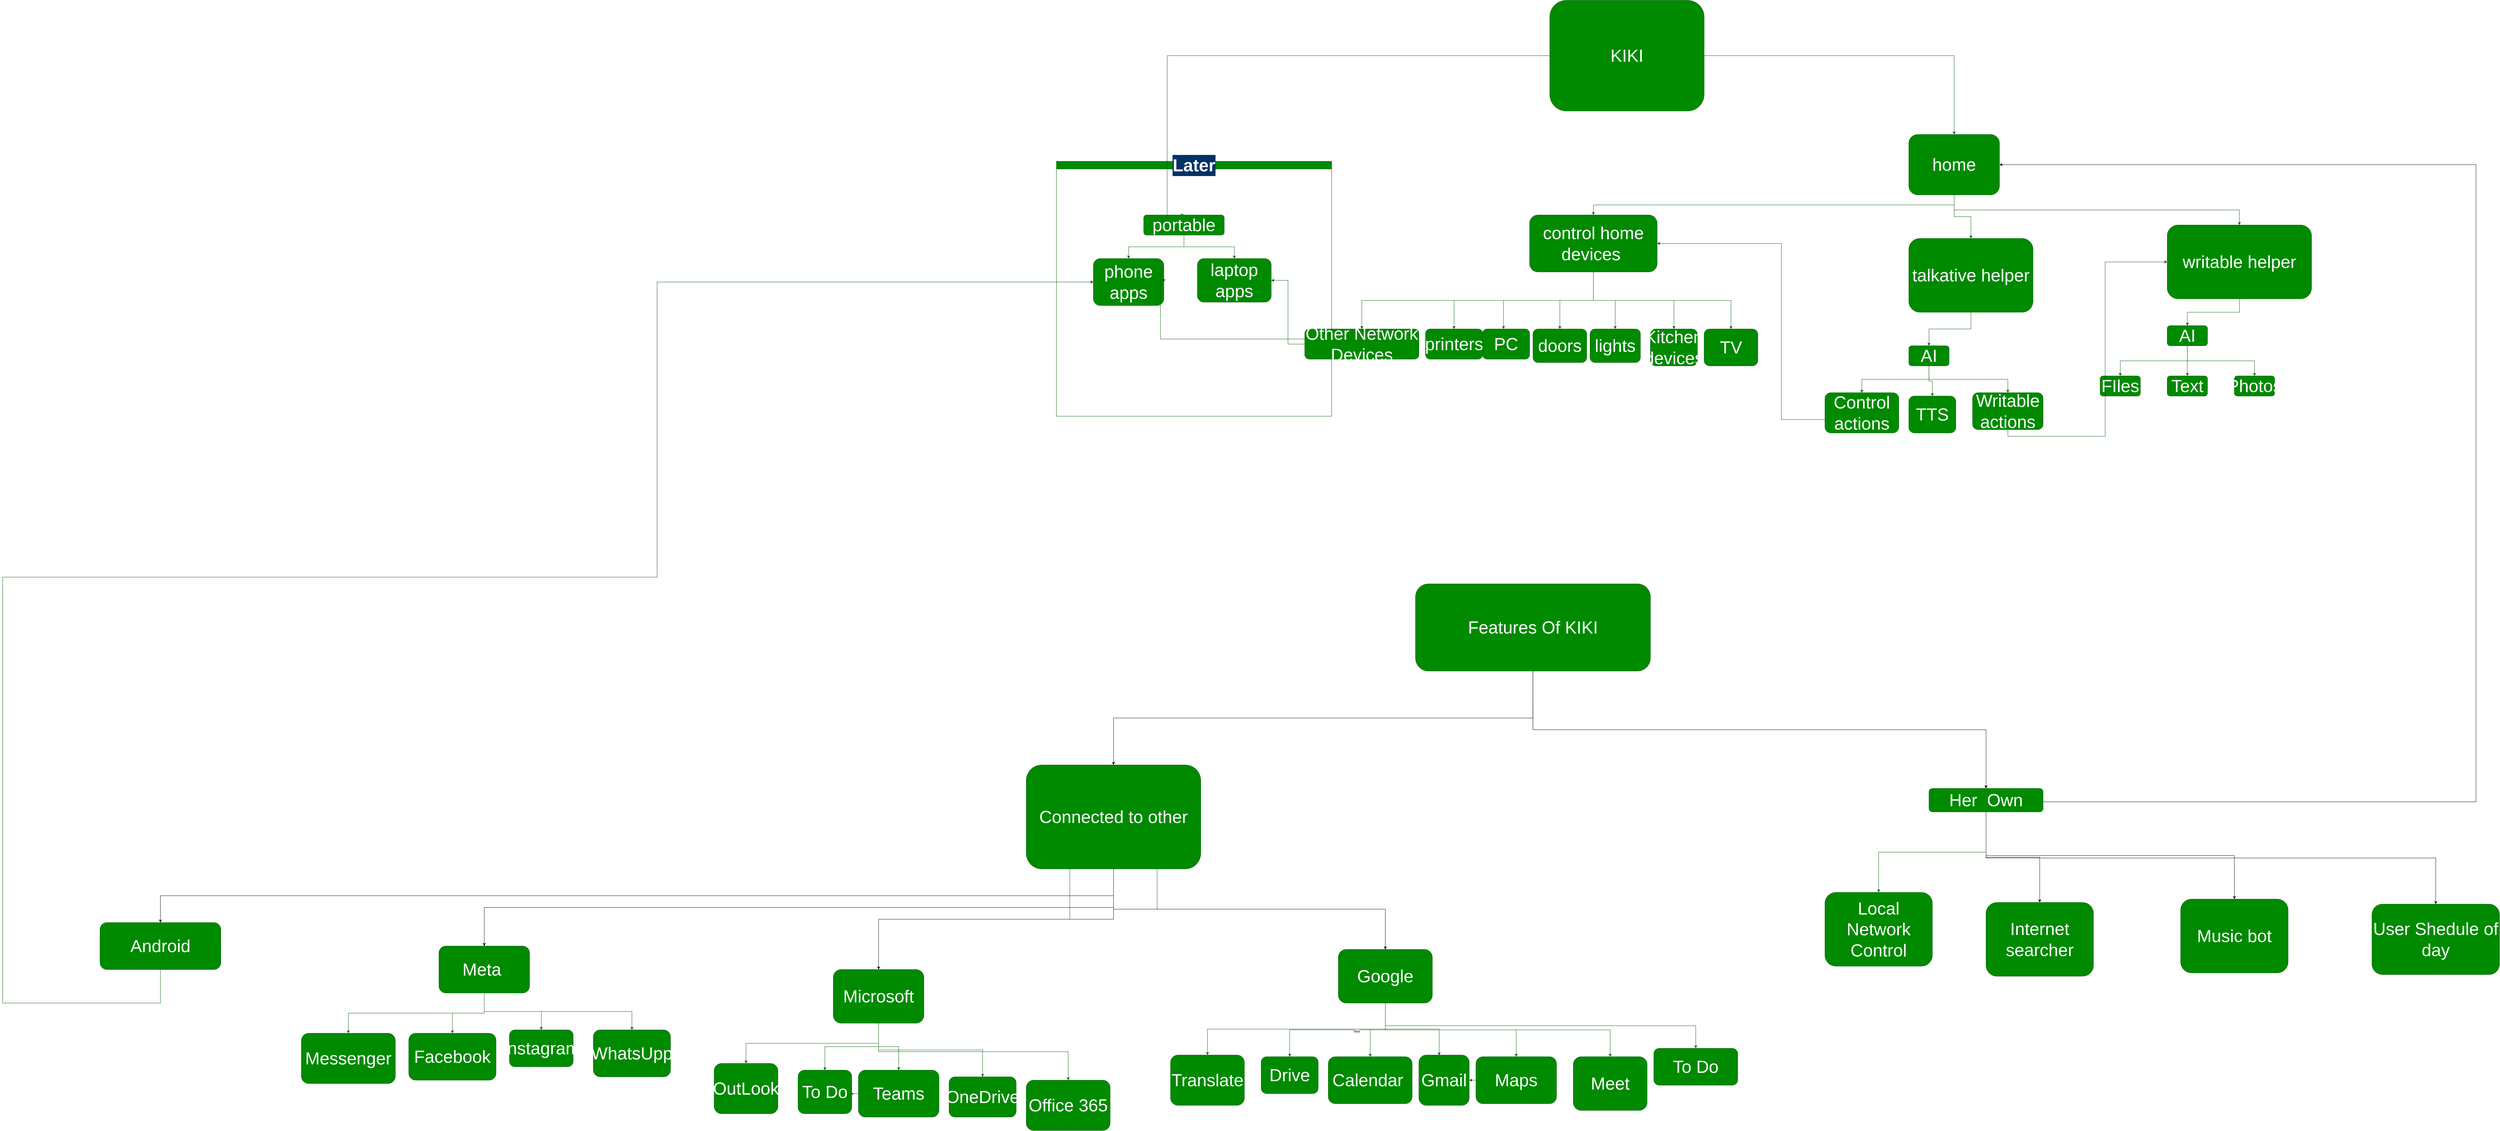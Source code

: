 <mxfile version="20.5.3" type="embed"><diagram name="Strona-1" id="PI9fa6KRbpcqjx04Dy3F"><mxGraphModel dx="7156" dy="2590" grid="1" gridSize="10" guides="1" tooltips="1" connect="1" arrows="1" fold="1" page="0" pageScale="1" pageWidth="827" pageHeight="1169" math="0" shadow="0"><root><object label="" id="0"><mxCell/></object><mxCell id="1" parent="0"/><mxCell id="wgz8BLLzfPJGVLbiUXuB-59" value="Later" style="swimlane;whiteSpace=wrap;html=1;strokeColor=#005700;fillColor=#008a00;separatorColor=none;noLabel=0;portConstraintRotation=0;snapToPoint=1;backgroundOutline=0;labelBackgroundColor=#003366;fontSize=52;fontColor=#ffffff;" parent="1" vertex="1"><mxGeometry x="-900" y="390" width="820" height="760" as="geometry"/></mxCell><mxCell id="wgz8BLLzfPJGVLbiUXuB-6" style="edgeStyle=orthogonalEdgeStyle;rounded=0;orthogonalLoop=1;jettySize=auto;html=1;exitX=1;exitY=0.5;exitDx=0;exitDy=0;labelBackgroundColor=none;fontColor=default;strokeColor=#005700;fillColor=#008a00;fontSize=52;" parent="1" source="wgz8BLLzfPJGVLbiUXuB-1" target="wgz8BLLzfPJGVLbiUXuB-2" edge="1"><mxGeometry relative="1" as="geometry"/></mxCell><mxCell id="wgz8BLLzfPJGVLbiUXuB-7" style="edgeStyle=orthogonalEdgeStyle;rounded=0;orthogonalLoop=1;jettySize=auto;html=1;exitX=0;exitY=0.5;exitDx=0;exitDy=0;entryX=0.5;entryY=0;entryDx=0;entryDy=0;labelBackgroundColor=none;fontColor=default;strokeColor=#005700;fillColor=#008a00;fontSize=52;" parent="1" source="wgz8BLLzfPJGVLbiUXuB-1" target="wgz8BLLzfPJGVLbiUXuB-3" edge="1"><mxGeometry relative="1" as="geometry"><Array as="points"><mxPoint x="-570" y="75"/><mxPoint x="-570" y="550"/></Array></mxGeometry></mxCell><mxCell id="wgz8BLLzfPJGVLbiUXuB-1" value="KIKI" style="rounded=1;whiteSpace=wrap;html=1;labelBackgroundColor=none;fillColor=#008a00;strokeColor=#005700;fontSize=52;fontColor=#ffffff;" parent="1" vertex="1"><mxGeometry x="570" y="-90" width="460" height="330" as="geometry"/></mxCell><mxCell id="wgz8BLLzfPJGVLbiUXuB-8" style="edgeStyle=orthogonalEdgeStyle;rounded=0;orthogonalLoop=1;jettySize=auto;html=1;exitX=0.5;exitY=1;exitDx=0;exitDy=0;entryX=0.5;entryY=0;entryDx=0;entryDy=0;labelBackgroundColor=none;fontColor=default;strokeColor=#005700;fillColor=#008a00;fontSize=52;" parent="1" source="wgz8BLLzfPJGVLbiUXuB-2" target="wgz8BLLzfPJGVLbiUXuB-5" edge="1"><mxGeometry relative="1" as="geometry"/></mxCell><mxCell id="wgz8BLLzfPJGVLbiUXuB-9" style="edgeStyle=orthogonalEdgeStyle;rounded=0;orthogonalLoop=1;jettySize=auto;html=1;exitX=0.5;exitY=1;exitDx=0;exitDy=0;entryX=0.5;entryY=0;entryDx=0;entryDy=0;labelBackgroundColor=none;fontColor=default;strokeColor=#005700;fillColor=#008a00;fontSize=52;" parent="1" source="wgz8BLLzfPJGVLbiUXuB-2" target="wgz8BLLzfPJGVLbiUXuB-4" edge="1"><mxGeometry relative="1" as="geometry"/></mxCell><mxCell id="wgz8BLLzfPJGVLbiUXuB-11" style="edgeStyle=orthogonalEdgeStyle;rounded=0;orthogonalLoop=1;jettySize=auto;html=1;exitX=0.5;exitY=1;exitDx=0;exitDy=0;labelBackgroundColor=none;fontColor=default;strokeColor=#005700;fillColor=#008a00;fontSize=52;" parent="1" source="wgz8BLLzfPJGVLbiUXuB-2" target="wgz8BLLzfPJGVLbiUXuB-10" edge="1"><mxGeometry relative="1" as="geometry"/></mxCell><mxCell id="wgz8BLLzfPJGVLbiUXuB-2" value="home" style="rounded=1;whiteSpace=wrap;html=1;labelBackgroundColor=none;fillColor=#008a00;strokeColor=#005700;fontSize=52;fontColor=#ffffff;" parent="1" vertex="1"><mxGeometry x="1639.94" y="310" width="270.06" height="180" as="geometry"/></mxCell><mxCell id="wgz8BLLzfPJGVLbiUXuB-16" style="edgeStyle=orthogonalEdgeStyle;rounded=0;orthogonalLoop=1;jettySize=auto;html=1;exitX=0.5;exitY=1;exitDx=0;exitDy=0;entryX=0.5;entryY=0;entryDx=0;entryDy=0;labelBackgroundColor=none;fontColor=default;strokeColor=#005700;fillColor=#008a00;fontSize=52;" parent="1" source="wgz8BLLzfPJGVLbiUXuB-3" target="wgz8BLLzfPJGVLbiUXuB-13" edge="1"><mxGeometry relative="1" as="geometry"/></mxCell><mxCell id="wgz8BLLzfPJGVLbiUXuB-17" style="edgeStyle=orthogonalEdgeStyle;rounded=0;orthogonalLoop=1;jettySize=auto;html=1;exitX=0.5;exitY=1;exitDx=0;exitDy=0;entryX=0.5;entryY=0;entryDx=0;entryDy=0;labelBackgroundColor=none;fontColor=default;strokeColor=#005700;fillColor=#008a00;fontSize=52;" parent="1" source="wgz8BLLzfPJGVLbiUXuB-3" target="wgz8BLLzfPJGVLbiUXuB-14" edge="1"><mxGeometry relative="1" as="geometry"/></mxCell><mxCell id="wgz8BLLzfPJGVLbiUXuB-3" value="portable" style="rounded=1;whiteSpace=wrap;html=1;labelBackgroundColor=none;fillColor=#008a00;strokeColor=#005700;fontSize=52;fontColor=#ffffff;" parent="1" vertex="1"><mxGeometry x="-640" y="550" width="240" height="60" as="geometry"/></mxCell><mxCell id="wgz8BLLzfPJGVLbiUXuB-19" style="edgeStyle=orthogonalEdgeStyle;rounded=0;orthogonalLoop=1;jettySize=auto;html=1;exitX=0.5;exitY=1;exitDx=0;exitDy=0;labelBackgroundColor=none;fontColor=default;strokeColor=#005700;fillColor=#008a00;fontSize=52;" parent="1" source="wgz8BLLzfPJGVLbiUXuB-4" target="wgz8BLLzfPJGVLbiUXuB-18" edge="1"><mxGeometry relative="1" as="geometry"/></mxCell><mxCell id="wgz8BLLzfPJGVLbiUXuB-4" value="talkative helper" style="rounded=1;whiteSpace=wrap;html=1;labelBackgroundColor=none;fillColor=#008a00;strokeColor=#005700;fontSize=52;fontColor=#ffffff;" parent="1" vertex="1"><mxGeometry x="1639.94" y="620" width="370.06" height="220" as="geometry"/></mxCell><mxCell id="wgz8BLLzfPJGVLbiUXuB-38" style="edgeStyle=orthogonalEdgeStyle;rounded=0;orthogonalLoop=1;jettySize=auto;html=1;exitX=0.5;exitY=1;exitDx=0;exitDy=0;entryX=0.5;entryY=0;entryDx=0;entryDy=0;labelBackgroundColor=none;fontColor=default;strokeColor=#005700;fillColor=#008a00;fontSize=52;" parent="1" source="wgz8BLLzfPJGVLbiUXuB-5" target="wgz8BLLzfPJGVLbiUXuB-37" edge="1"><mxGeometry relative="1" as="geometry"/></mxCell><mxCell id="wgz8BLLzfPJGVLbiUXuB-41" style="edgeStyle=orthogonalEdgeStyle;rounded=0;orthogonalLoop=1;jettySize=auto;html=1;exitX=0.5;exitY=1;exitDx=0;exitDy=0;entryX=0.5;entryY=0;entryDx=0;entryDy=0;labelBackgroundColor=none;fontColor=default;strokeColor=#005700;fillColor=#008a00;fontSize=52;" parent="1" source="wgz8BLLzfPJGVLbiUXuB-5" target="wgz8BLLzfPJGVLbiUXuB-39" edge="1"><mxGeometry relative="1" as="geometry"/></mxCell><mxCell id="wgz8BLLzfPJGVLbiUXuB-42" style="edgeStyle=orthogonalEdgeStyle;rounded=0;orthogonalLoop=1;jettySize=auto;html=1;exitX=0.5;exitY=1;exitDx=0;exitDy=0;labelBackgroundColor=none;fontColor=default;strokeColor=#005700;fillColor=#008a00;fontSize=52;" parent="1" source="wgz8BLLzfPJGVLbiUXuB-5" target="wgz8BLLzfPJGVLbiUXuB-40" edge="1"><mxGeometry relative="1" as="geometry"/></mxCell><mxCell id="wgz8BLLzfPJGVLbiUXuB-51" style="edgeStyle=orthogonalEdgeStyle;rounded=0;orthogonalLoop=1;jettySize=auto;html=1;exitX=0.5;exitY=1;exitDx=0;exitDy=0;entryX=0.445;entryY=-0.001;entryDx=0;entryDy=0;entryPerimeter=0;labelBackgroundColor=none;fontColor=default;strokeColor=#005700;fillColor=#008a00;fontSize=52;" parent="1" source="wgz8BLLzfPJGVLbiUXuB-5" target="wgz8BLLzfPJGVLbiUXuB-50" edge="1"><mxGeometry relative="1" as="geometry"/></mxCell><mxCell id="wgz8BLLzfPJGVLbiUXuB-53" style="edgeStyle=orthogonalEdgeStyle;rounded=0;orthogonalLoop=1;jettySize=auto;html=1;exitX=0.5;exitY=1;exitDx=0;exitDy=0;labelBackgroundColor=none;fontColor=default;strokeColor=#005700;fillColor=#008a00;fontSize=52;" parent="1" source="wgz8BLLzfPJGVLbiUXuB-5" target="wgz8BLLzfPJGVLbiUXuB-52" edge="1"><mxGeometry relative="1" as="geometry"/></mxCell><mxCell id="wgz8BLLzfPJGVLbiUXuB-55" style="edgeStyle=orthogonalEdgeStyle;rounded=0;orthogonalLoop=1;jettySize=auto;html=1;exitX=0.5;exitY=1;exitDx=0;exitDy=0;entryX=0.5;entryY=0;entryDx=0;entryDy=0;labelBackgroundColor=none;fontColor=default;strokeColor=#005700;fillColor=#008a00;fontSize=52;" parent="1" source="wgz8BLLzfPJGVLbiUXuB-5" target="wgz8BLLzfPJGVLbiUXuB-54" edge="1"><mxGeometry relative="1" as="geometry"><mxPoint x="129.999" y="890" as="targetPoint"/></mxGeometry></mxCell><mxCell id="wgz8BLLzfPJGVLbiUXuB-58" style="edgeStyle=orthogonalEdgeStyle;rounded=0;orthogonalLoop=1;jettySize=auto;html=1;exitX=0.5;exitY=1;exitDx=0;exitDy=0;entryX=0.5;entryY=0;entryDx=0;entryDy=0;labelBackgroundColor=none;fontColor=default;strokeColor=#005700;fillColor=#008a00;fontSize=52;" parent="1" source="wgz8BLLzfPJGVLbiUXuB-5" target="wgz8BLLzfPJGVLbiUXuB-15" edge="1"><mxGeometry relative="1" as="geometry"/></mxCell><mxCell id="wgz8BLLzfPJGVLbiUXuB-5" value="control home devices&amp;nbsp;" style="rounded=1;whiteSpace=wrap;html=1;labelBackgroundColor=none;fillColor=#008a00;strokeColor=#005700;fontSize=52;fontColor=#ffffff;" parent="1" vertex="1"><mxGeometry x="509.94" y="550" width="380.06" height="170" as="geometry"/></mxCell><mxCell id="wgz8BLLzfPJGVLbiUXuB-21" style="edgeStyle=orthogonalEdgeStyle;rounded=0;orthogonalLoop=1;jettySize=auto;html=1;exitX=0.5;exitY=1;exitDx=0;exitDy=0;labelBackgroundColor=none;fontColor=default;strokeColor=#005700;fillColor=#008a00;fontSize=52;" parent="1" source="wgz8BLLzfPJGVLbiUXuB-10" target="wgz8BLLzfPJGVLbiUXuB-20" edge="1"><mxGeometry relative="1" as="geometry"/></mxCell><mxCell id="wgz8BLLzfPJGVLbiUXuB-10" value="writable helper" style="rounded=1;whiteSpace=wrap;html=1;labelBackgroundColor=none;fillColor=#008a00;strokeColor=#005700;fontSize=52;fontColor=#ffffff;" parent="1" vertex="1"><mxGeometry x="2409.94" y="580" width="430.06" height="220" as="geometry"/></mxCell><mxCell id="wgz8BLLzfPJGVLbiUXuB-13" value="phone apps" style="rounded=1;whiteSpace=wrap;html=1;labelBackgroundColor=none;fillColor=#008a00;strokeColor=#005700;fontSize=52;fontColor=#ffffff;" parent="1" vertex="1"><mxGeometry x="-790" y="680" width="210" height="140" as="geometry"/></mxCell><mxCell id="wgz8BLLzfPJGVLbiUXuB-14" value="laptop apps" style="rounded=1;whiteSpace=wrap;html=1;labelBackgroundColor=none;fillColor=#008a00;strokeColor=#005700;fontSize=52;fontColor=#ffffff;" parent="1" vertex="1"><mxGeometry x="-480" y="680" width="220" height="130" as="geometry"/></mxCell><mxCell id="wgz8BLLzfPJGVLbiUXuB-15" value="TV" style="rounded=1;whiteSpace=wrap;html=1;labelBackgroundColor=none;fillColor=#008a00;strokeColor=#005700;fontSize=52;fontColor=#ffffff;" parent="1" vertex="1"><mxGeometry x="1029.94" y="890" width="160.06" height="110" as="geometry"/></mxCell><mxCell id="wgz8BLLzfPJGVLbiUXuB-23" style="edgeStyle=orthogonalEdgeStyle;rounded=0;orthogonalLoop=1;jettySize=auto;html=1;exitX=0.5;exitY=1;exitDx=0;exitDy=0;entryX=0.5;entryY=0;entryDx=0;entryDy=0;labelBackgroundColor=none;fontColor=default;strokeColor=#005700;fillColor=#008a00;fontSize=52;" parent="1" source="wgz8BLLzfPJGVLbiUXuB-18" target="wgz8BLLzfPJGVLbiUXuB-22" edge="1"><mxGeometry relative="1" as="geometry"/></mxCell><mxCell id="wgz8BLLzfPJGVLbiUXuB-32" style="edgeStyle=orthogonalEdgeStyle;rounded=0;orthogonalLoop=1;jettySize=auto;html=1;exitX=0.5;exitY=1;exitDx=0;exitDy=0;entryX=0.5;entryY=0;entryDx=0;entryDy=0;labelBackgroundColor=none;fontColor=default;strokeColor=#005700;fillColor=#008a00;fontSize=52;" parent="1" source="wgz8BLLzfPJGVLbiUXuB-18" target="wgz8BLLzfPJGVLbiUXuB-31" edge="1"><mxGeometry relative="1" as="geometry"/></mxCell><mxCell id="wgz8BLLzfPJGVLbiUXuB-35" style="edgeStyle=orthogonalEdgeStyle;rounded=0;orthogonalLoop=1;jettySize=auto;html=1;exitX=0.5;exitY=1;exitDx=0;exitDy=0;entryX=0.5;entryY=0;entryDx=0;entryDy=0;labelBackgroundColor=none;fontColor=default;strokeColor=#005700;fillColor=#008a00;fontSize=52;" parent="1" source="wgz8BLLzfPJGVLbiUXuB-18" target="wgz8BLLzfPJGVLbiUXuB-34" edge="1"><mxGeometry relative="1" as="geometry"><mxPoint x="1500" y="1080" as="targetPoint"/></mxGeometry></mxCell><mxCell id="wgz8BLLzfPJGVLbiUXuB-18" value="AI" style="rounded=1;whiteSpace=wrap;html=1;labelBackgroundColor=none;fillColor=#008a00;strokeColor=#005700;fontSize=52;fontColor=#ffffff;" parent="1" vertex="1"><mxGeometry x="1639.94" y="940" width="120" height="60" as="geometry"/></mxCell><mxCell id="wgz8BLLzfPJGVLbiUXuB-27" style="edgeStyle=orthogonalEdgeStyle;rounded=0;orthogonalLoop=1;jettySize=auto;html=1;exitX=0.5;exitY=1;exitDx=0;exitDy=0;entryX=0.5;entryY=0;entryDx=0;entryDy=0;labelBackgroundColor=none;fontColor=default;strokeColor=#005700;fillColor=#008a00;fontSize=52;" parent="1" source="wgz8BLLzfPJGVLbiUXuB-20" target="wgz8BLLzfPJGVLbiUXuB-24" edge="1"><mxGeometry relative="1" as="geometry"/></mxCell><mxCell id="wgz8BLLzfPJGVLbiUXuB-28" style="edgeStyle=orthogonalEdgeStyle;rounded=0;orthogonalLoop=1;jettySize=auto;html=1;exitX=0.5;exitY=1;exitDx=0;exitDy=0;entryX=0.5;entryY=0;entryDx=0;entryDy=0;labelBackgroundColor=none;fontColor=default;strokeColor=#005700;fillColor=#008a00;fontSize=52;" parent="1" source="wgz8BLLzfPJGVLbiUXuB-20" target="wgz8BLLzfPJGVLbiUXuB-25" edge="1"><mxGeometry relative="1" as="geometry"/></mxCell><mxCell id="wgz8BLLzfPJGVLbiUXuB-29" style="edgeStyle=orthogonalEdgeStyle;rounded=0;orthogonalLoop=1;jettySize=auto;html=1;exitX=0.5;exitY=1;exitDx=0;exitDy=0;entryX=0.5;entryY=0;entryDx=0;entryDy=0;labelBackgroundColor=none;fontColor=default;strokeColor=#005700;fillColor=#008a00;fontSize=52;" parent="1" source="wgz8BLLzfPJGVLbiUXuB-20" target="wgz8BLLzfPJGVLbiUXuB-26" edge="1"><mxGeometry relative="1" as="geometry"/></mxCell><mxCell id="wgz8BLLzfPJGVLbiUXuB-20" value="AI" style="rounded=1;whiteSpace=wrap;html=1;labelBackgroundColor=none;fillColor=#008a00;strokeColor=#005700;fontSize=52;fontColor=#ffffff;" parent="1" vertex="1"><mxGeometry x="2409.94" y="880" width="120" height="60" as="geometry"/></mxCell><mxCell id="wgz8BLLzfPJGVLbiUXuB-22" value="TTS" style="rounded=1;whiteSpace=wrap;html=1;labelBackgroundColor=none;fillColor=#008a00;strokeColor=#005700;fontSize=52;fontColor=#ffffff;" parent="1" vertex="1"><mxGeometry x="1639.94" y="1090" width="140" height="110" as="geometry"/></mxCell><mxCell id="wgz8BLLzfPJGVLbiUXuB-24" value="FIles" style="rounded=1;whiteSpace=wrap;html=1;labelBackgroundColor=none;fillColor=#008a00;strokeColor=#005700;fontSize=52;fontColor=#ffffff;" parent="1" vertex="1"><mxGeometry x="2209.94" y="1030" width="120" height="60" as="geometry"/></mxCell><mxCell id="wgz8BLLzfPJGVLbiUXuB-25" value="Text" style="rounded=1;whiteSpace=wrap;html=1;labelBackgroundColor=none;fillColor=#008a00;strokeColor=#005700;fontSize=52;fontColor=#ffffff;" parent="1" vertex="1"><mxGeometry x="2409.94" y="1030" width="120" height="60" as="geometry"/></mxCell><mxCell id="wgz8BLLzfPJGVLbiUXuB-26" value="Photos" style="rounded=1;whiteSpace=wrap;html=1;labelBackgroundColor=none;fillColor=#008a00;strokeColor=#005700;fontSize=52;fontColor=#ffffff;" parent="1" vertex="1"><mxGeometry x="2609.94" y="1030" width="120" height="60" as="geometry"/></mxCell><mxCell id="wgz8BLLzfPJGVLbiUXuB-33" style="edgeStyle=orthogonalEdgeStyle;rounded=0;orthogonalLoop=1;jettySize=auto;html=1;exitX=0.5;exitY=1;exitDx=0;exitDy=0;entryX=0;entryY=0.5;entryDx=0;entryDy=0;labelBackgroundColor=none;fontColor=default;strokeColor=#005700;fillColor=#008a00;fontSize=52;" parent="1" source="wgz8BLLzfPJGVLbiUXuB-31" target="wgz8BLLzfPJGVLbiUXuB-10" edge="1"><mxGeometry relative="1" as="geometry"/></mxCell><mxCell id="wgz8BLLzfPJGVLbiUXuB-31" value="Writable actions" style="rounded=1;whiteSpace=wrap;html=1;labelBackgroundColor=none;fillColor=#008a00;strokeColor=#005700;fontSize=52;fontColor=#ffffff;" parent="1" vertex="1"><mxGeometry x="1829.94" y="1080" width="210.06" height="110" as="geometry"/></mxCell><mxCell id="wgz8BLLzfPJGVLbiUXuB-36" style="edgeStyle=orthogonalEdgeStyle;rounded=0;orthogonalLoop=1;jettySize=auto;html=1;exitX=0.5;exitY=1;exitDx=0;exitDy=0;entryX=1;entryY=0.5;entryDx=0;entryDy=0;labelBackgroundColor=none;fontColor=default;strokeColor=#005700;fillColor=#008a00;fontSize=52;" parent="1" source="wgz8BLLzfPJGVLbiUXuB-34" target="wgz8BLLzfPJGVLbiUXuB-5" edge="1"><mxGeometry relative="1" as="geometry"><mxPoint x="1230" y="750" as="targetPoint"/><Array as="points"><mxPoint x="1540" y="1160"/><mxPoint x="1260" y="1160"/><mxPoint x="1260" y="690"/></Array></mxGeometry></mxCell><mxCell id="wgz8BLLzfPJGVLbiUXuB-34" value="Control actions" style="rounded=1;whiteSpace=wrap;html=1;labelBackgroundColor=none;fillColor=#008a00;strokeColor=#005700;fontSize=52;fontColor=#ffffff;" parent="1" vertex="1"><mxGeometry x="1390" y="1080" width="220" height="120" as="geometry"/></mxCell><mxCell id="wgz8BLLzfPJGVLbiUXuB-37" value="lights" style="rounded=1;whiteSpace=wrap;html=1;labelBackgroundColor=none;fillColor=#008a00;strokeColor=#005700;fontSize=52;fontColor=#ffffff;" parent="1" vertex="1"><mxGeometry x="690" y="890" width="150.06" height="100" as="geometry"/></mxCell><mxCell id="wgz8BLLzfPJGVLbiUXuB-39" value="doors" style="rounded=1;whiteSpace=wrap;html=1;labelBackgroundColor=none;fillColor=#008a00;strokeColor=#005700;fontSize=52;fontColor=#ffffff;" parent="1" vertex="1"><mxGeometry x="520" y="890" width="160.06" height="100" as="geometry"/></mxCell><mxCell id="wgz8BLLzfPJGVLbiUXuB-40" value="printers" style="rounded=1;whiteSpace=wrap;html=1;labelBackgroundColor=none;fillColor=#008a00;strokeColor=#005700;fontSize=52;fontColor=#ffffff;" parent="1" vertex="1"><mxGeometry x="199.82" y="890" width="170.06" height="90" as="geometry"/></mxCell><mxCell id="wgz8BLLzfPJGVLbiUXuB-50" value="PC" style="rounded=1;whiteSpace=wrap;html=1;labelBackgroundColor=none;fillColor=#008a00;strokeColor=#005700;fontSize=52;fontColor=#ffffff;" parent="1" vertex="1"><mxGeometry x="369.88" y="890" width="140.06" height="90" as="geometry"/></mxCell><mxCell id="wgz8BLLzfPJGVLbiUXuB-52" value="Kitchen devices" style="rounded=1;whiteSpace=wrap;html=1;labelBackgroundColor=none;fillColor=#008a00;strokeColor=#005700;fontSize=52;fontColor=#ffffff;" parent="1" vertex="1"><mxGeometry x="869.94" y="890" width="140.06" height="110" as="geometry"/></mxCell><mxCell id="wgz8BLLzfPJGVLbiUXuB-56" style="edgeStyle=orthogonalEdgeStyle;rounded=0;orthogonalLoop=1;jettySize=auto;html=1;exitX=0;exitY=0.5;exitDx=0;exitDy=0;entryX=1;entryY=0.5;entryDx=0;entryDy=0;labelBackgroundColor=none;fontColor=default;strokeColor=#005700;fillColor=#008a00;fontSize=52;" parent="1" source="wgz8BLLzfPJGVLbiUXuB-54" target="wgz8BLLzfPJGVLbiUXuB-14" edge="1"><mxGeometry relative="1" as="geometry"/></mxCell><mxCell id="wgz8BLLzfPJGVLbiUXuB-57" style="edgeStyle=orthogonalEdgeStyle;rounded=0;orthogonalLoop=1;jettySize=auto;html=1;exitX=0;exitY=0.5;exitDx=0;exitDy=0;entryX=1;entryY=0.5;entryDx=0;entryDy=0;labelBackgroundColor=none;fontColor=default;strokeColor=#005700;fillColor=#008a00;fontSize=52;" parent="1" source="wgz8BLLzfPJGVLbiUXuB-54" target="wgz8BLLzfPJGVLbiUXuB-13" edge="1"><mxGeometry relative="1" as="geometry"><Array as="points"><mxPoint x="-590" y="920"/><mxPoint x="-590" y="710"/></Array></mxGeometry></mxCell><mxCell id="wgz8BLLzfPJGVLbiUXuB-54" value="Other Network Devices" style="rounded=1;whiteSpace=wrap;html=1;labelBackgroundColor=none;fillColor=#008a00;strokeColor=#005700;fontSize=52;fontColor=#ffffff;" parent="1" vertex="1"><mxGeometry x="-160.06" y="890" width="340" height="90" as="geometry"/></mxCell><mxCell id="wgz8BLLzfPJGVLbiUXuB-68" style="edgeStyle=orthogonalEdgeStyle;rounded=0;orthogonalLoop=1;jettySize=auto;html=1;exitX=0.5;exitY=1;exitDx=0;exitDy=0;shadow=0;fillColor=#008a00;strokeColor=#005700;fontSize=52;" parent="1" source="wgz8BLLzfPJGVLbiUXuB-60" target="wgz8BLLzfPJGVLbiUXuB-62" edge="1"><mxGeometry relative="1" as="geometry"/></mxCell><mxCell id="wgz8BLLzfPJGVLbiUXuB-69" style="edgeStyle=orthogonalEdgeStyle;rounded=0;orthogonalLoop=1;jettySize=auto;html=1;exitX=0.5;exitY=1;exitDx=0;exitDy=0;entryX=0.404;entryY=0.005;entryDx=0;entryDy=0;entryPerimeter=0;shadow=0;fillColor=#008a00;strokeColor=#005700;fontSize=52;" parent="1" source="wgz8BLLzfPJGVLbiUXuB-60" target="wgz8BLLzfPJGVLbiUXuB-64" edge="1"><mxGeometry relative="1" as="geometry"/></mxCell><mxCell id="wgz8BLLzfPJGVLbiUXuB-70" style="edgeStyle=orthogonalEdgeStyle;rounded=0;orthogonalLoop=1;jettySize=auto;html=1;exitX=0.5;exitY=1;exitDx=0;exitDy=0;entryX=0.5;entryY=0;entryDx=0;entryDy=0;shadow=0;fillColor=#008a00;strokeColor=#005700;fontSize=52;" parent="1" source="wgz8BLLzfPJGVLbiUXuB-60" target="wgz8BLLzfPJGVLbiUXuB-65" edge="1"><mxGeometry relative="1" as="geometry"/></mxCell><mxCell id="wgz8BLLzfPJGVLbiUXuB-71" style="edgeStyle=orthogonalEdgeStyle;rounded=0;orthogonalLoop=1;jettySize=auto;html=1;exitX=0.5;exitY=1;exitDx=0;exitDy=0;entryX=0.5;entryY=0;entryDx=0;entryDy=0;shadow=0;fillColor=#008a00;strokeColor=#005700;fontSize=52;" parent="1" source="wgz8BLLzfPJGVLbiUXuB-60" target="wgz8BLLzfPJGVLbiUXuB-66" edge="1"><mxGeometry relative="1" as="geometry"/></mxCell><mxCell id="wgz8BLLzfPJGVLbiUXuB-73" style="edgeStyle=orthogonalEdgeStyle;rounded=0;orthogonalLoop=1;jettySize=auto;html=1;exitX=0.5;exitY=1;exitDx=0;exitDy=0;entryX=0.5;entryY=0;entryDx=0;entryDy=0;shadow=0;fillColor=#008a00;strokeColor=#005700;fontSize=52;" parent="1" source="wgz8BLLzfPJGVLbiUXuB-60" target="wgz8BLLzfPJGVLbiUXuB-67" edge="1"><mxGeometry relative="1" as="geometry"/></mxCell><mxCell id="wgz8BLLzfPJGVLbiUXuB-75" style="edgeStyle=orthogonalEdgeStyle;rounded=0;orthogonalLoop=1;jettySize=auto;html=1;exitX=0.5;exitY=1;exitDx=0;exitDy=0;entryX=0.5;entryY=0;entryDx=0;entryDy=0;shadow=0;fillColor=#008a00;strokeColor=#005700;fontSize=52;" parent="1" source="wgz8BLLzfPJGVLbiUXuB-60" target="wgz8BLLzfPJGVLbiUXuB-74" edge="1"><mxGeometry relative="1" as="geometry"/></mxCell><mxCell id="mqudz-hGvWLqEcSGZrWv-4" value="Text" style="edgeLabel;html=1;align=center;verticalAlign=middle;resizable=0;points=[];" parent="wgz8BLLzfPJGVLbiUXuB-75" vertex="1" connectable="0"><mxGeometry x="-0.528" y="6" relative="1" as="geometry"><mxPoint x="-2" as="offset"/></mxGeometry></mxCell><mxCell id="wgz8BLLzfPJGVLbiUXuB-88" style="edgeStyle=orthogonalEdgeStyle;rounded=0;orthogonalLoop=1;jettySize=auto;html=1;exitX=0.5;exitY=1;exitDx=0;exitDy=0;entryX=0.5;entryY=0;entryDx=0;entryDy=0;fillColor=#008a00;strokeColor=#005700;fontSize=52;" parent="1" source="wgz8BLLzfPJGVLbiUXuB-60" target="wgz8BLLzfPJGVLbiUXuB-87" edge="1"><mxGeometry relative="1" as="geometry"/></mxCell><mxCell id="wgz8BLLzfPJGVLbiUXuB-60" value="Google" style="rounded=1;whiteSpace=wrap;html=1;fillColor=#008a00;strokeColor=#005700;fontSize=52;fontColor=#ffffff;" parent="1" vertex="1"><mxGeometry x="-60.0" y="2740" width="280.06" height="160" as="geometry"/></mxCell><mxCell id="wgz8BLLzfPJGVLbiUXuB-62" value="Calendar&amp;nbsp;" style="rounded=1;whiteSpace=wrap;html=1;shadow=0;fillColor=#008a00;strokeColor=#005700;fontSize=52;fontColor=#ffffff;" parent="1" vertex="1"><mxGeometry x="-90" y="3060" width="250" height="140" as="geometry"/></mxCell><mxCell id="wgz8BLLzfPJGVLbiUXuB-64" value="Gmail" style="rounded=1;whiteSpace=wrap;html=1;shadow=0;fillColor=#008a00;strokeColor=#005700;fontSize=52;fontColor=#ffffff;" parent="1" vertex="1"><mxGeometry x="180" y="3055" width="150" height="150" as="geometry"/></mxCell><mxCell id="m3BGGVv8fKy3V24QByVO-4" value="" style="edgeStyle=orthogonalEdgeStyle;rounded=0;orthogonalLoop=1;jettySize=auto;html=1;fillColor=#008a00;strokeColor=#005700;" parent="1" source="wgz8BLLzfPJGVLbiUXuB-65" target="wgz8BLLzfPJGVLbiUXuB-64" edge="1"><mxGeometry relative="1" as="geometry"/></mxCell><mxCell id="wgz8BLLzfPJGVLbiUXuB-65" value="Maps" style="rounded=1;whiteSpace=wrap;html=1;shadow=0;fillColor=#008a00;strokeColor=#005700;fontSize=52;fontColor=#ffffff;" parent="1" vertex="1"><mxGeometry x="350" y="3060" width="240" height="140" as="geometry"/></mxCell><mxCell id="wgz8BLLzfPJGVLbiUXuB-66" value="Drive" style="rounded=1;whiteSpace=wrap;html=1;shadow=0;fillColor=#008a00;strokeColor=#005700;fontSize=52;fontColor=#ffffff;" parent="1" vertex="1"><mxGeometry x="-290" y="3060" width="170" height="110" as="geometry"/></mxCell><mxCell id="wgz8BLLzfPJGVLbiUXuB-67" value="Meet" style="rounded=1;whiteSpace=wrap;html=1;shadow=0;fillColor=#008a00;strokeColor=#005700;fontSize=52;fontColor=#ffffff;" parent="1" vertex="1"><mxGeometry x="640" y="3060" width="220.06" height="160" as="geometry"/></mxCell><mxCell id="wgz8BLLzfPJGVLbiUXuB-74" value="Translate" style="rounded=1;whiteSpace=wrap;html=1;shadow=0;fillColor=#008a00;strokeColor=#005700;fontSize=52;fontColor=#ffffff;" parent="1" vertex="1"><mxGeometry x="-560" y="3055" width="220" height="150" as="geometry"/></mxCell><mxCell id="wgz8BLLzfPJGVLbiUXuB-89" style="edgeStyle=orthogonalEdgeStyle;rounded=0;orthogonalLoop=1;jettySize=auto;html=1;exitX=0.5;exitY=1;exitDx=0;exitDy=0;entryX=0.5;entryY=0;entryDx=0;entryDy=0;fillColor=#008a00;strokeColor=#005700;fontSize=52;" parent="1" source="wgz8BLLzfPJGVLbiUXuB-78" target="wgz8BLLzfPJGVLbiUXuB-83" edge="1"><mxGeometry relative="1" as="geometry"/></mxCell><mxCell id="wgz8BLLzfPJGVLbiUXuB-90" style="edgeStyle=orthogonalEdgeStyle;rounded=0;orthogonalLoop=1;jettySize=auto;html=1;exitX=0.5;exitY=1;exitDx=0;exitDy=0;entryX=0.5;entryY=0;entryDx=0;entryDy=0;fillColor=#008a00;strokeColor=#005700;fontSize=52;" parent="1" source="wgz8BLLzfPJGVLbiUXuB-78" target="wgz8BLLzfPJGVLbiUXuB-82" edge="1"><mxGeometry relative="1" as="geometry"/></mxCell><mxCell id="wgz8BLLzfPJGVLbiUXuB-91" style="edgeStyle=orthogonalEdgeStyle;rounded=0;orthogonalLoop=1;jettySize=auto;html=1;exitX=0.5;exitY=1;exitDx=0;exitDy=0;entryX=0.5;entryY=0;entryDx=0;entryDy=0;fillColor=#008a00;strokeColor=#005700;fontSize=52;" parent="1" source="wgz8BLLzfPJGVLbiUXuB-78" target="wgz8BLLzfPJGVLbiUXuB-81" edge="1"><mxGeometry relative="1" as="geometry"/></mxCell><mxCell id="wgz8BLLzfPJGVLbiUXuB-92" style="edgeStyle=orthogonalEdgeStyle;rounded=0;orthogonalLoop=1;jettySize=auto;html=1;exitX=0.5;exitY=1;exitDx=0;exitDy=0;entryX=0.5;entryY=0;entryDx=0;entryDy=0;fillColor=#008a00;strokeColor=#005700;fontSize=52;" parent="1" source="wgz8BLLzfPJGVLbiUXuB-78" target="wgz8BLLzfPJGVLbiUXuB-86" edge="1"><mxGeometry relative="1" as="geometry"><mxPoint x="-1070" y="3090" as="targetPoint"/></mxGeometry></mxCell><mxCell id="wgz8BLLzfPJGVLbiUXuB-93" style="edgeStyle=orthogonalEdgeStyle;rounded=0;orthogonalLoop=1;jettySize=auto;html=1;exitX=0.5;exitY=1;exitDx=0;exitDy=0;entryX=0.5;entryY=0;entryDx=0;entryDy=0;fillColor=#008a00;strokeColor=#005700;fontSize=52;" parent="1" source="wgz8BLLzfPJGVLbiUXuB-78" target="wgz8BLLzfPJGVLbiUXuB-84" edge="1"><mxGeometry relative="1" as="geometry"/></mxCell><mxCell id="wgz8BLLzfPJGVLbiUXuB-78" value="Microsoft" style="rounded=1;whiteSpace=wrap;html=1;fillColor=#008a00;strokeColor=#005700;fontSize=52;fontColor=#ffffff;" parent="1" vertex="1"><mxGeometry x="-1565" y="2800" width="270" height="160" as="geometry"/></mxCell><mxCell id="wgz8BLLzfPJGVLbiUXuB-81" value="OneDrive" style="rounded=1;whiteSpace=wrap;html=1;fillColor=#008a00;strokeColor=#005700;fontSize=52;fontColor=#ffffff;" parent="1" vertex="1"><mxGeometry x="-1220" y="3120" width="200" height="120" as="geometry"/></mxCell><mxCell id="m3BGGVv8fKy3V24QByVO-1" value="" style="edgeStyle=orthogonalEdgeStyle;rounded=0;orthogonalLoop=1;jettySize=auto;html=1;fillColor=#008a00;strokeColor=#005700;" parent="1" source="wgz8BLLzfPJGVLbiUXuB-82" target="wgz8BLLzfPJGVLbiUXuB-83" edge="1"><mxGeometry relative="1" as="geometry"/></mxCell><mxCell id="wgz8BLLzfPJGVLbiUXuB-82" value="Teams" style="rounded=1;whiteSpace=wrap;html=1;fillColor=#008a00;strokeColor=#005700;fontSize=52;fontColor=#ffffff;" parent="1" vertex="1"><mxGeometry x="-1490" y="3100" width="240" height="140" as="geometry"/></mxCell><mxCell id="wgz8BLLzfPJGVLbiUXuB-83" value="To Do" style="rounded=1;whiteSpace=wrap;html=1;fillColor=#008a00;strokeColor=#005700;fontSize=52;fontColor=#ffffff;" parent="1" vertex="1"><mxGeometry x="-1670" y="3100" width="160" height="130" as="geometry"/></mxCell><mxCell id="wgz8BLLzfPJGVLbiUXuB-84" value="OutLook" style="rounded=1;whiteSpace=wrap;html=1;fillColor=#008a00;strokeColor=#005700;fontSize=52;fontColor=#ffffff;" parent="1" vertex="1"><mxGeometry x="-1920" y="3080" width="190" height="150" as="geometry"/></mxCell><mxCell id="wgz8BLLzfPJGVLbiUXuB-86" value="Office 365" style="rounded=1;whiteSpace=wrap;html=1;fillColor=#008a00;strokeColor=#005700;fontSize=52;fontColor=#ffffff;" parent="1" vertex="1"><mxGeometry x="-990" y="3130" width="250" height="150" as="geometry"/></mxCell><mxCell id="wgz8BLLzfPJGVLbiUXuB-87" value="To Do" style="rounded=1;whiteSpace=wrap;html=1;fillColor=#008a00;strokeColor=#005700;fontSize=52;fontColor=#ffffff;" parent="1" vertex="1"><mxGeometry x="880" y="3035" width="250.06" height="110" as="geometry"/></mxCell><mxCell id="wgz8BLLzfPJGVLbiUXuB-99" style="edgeStyle=orthogonalEdgeStyle;rounded=0;orthogonalLoop=1;jettySize=auto;html=1;exitX=0.5;exitY=1;exitDx=0;exitDy=0;entryX=0.5;entryY=0;entryDx=0;entryDy=0;fillColor=#008a00;strokeColor=#005700;fontSize=52;" parent="1" source="wgz8BLLzfPJGVLbiUXuB-94" target="wgz8BLLzfPJGVLbiUXuB-96" edge="1"><mxGeometry relative="1" as="geometry"/></mxCell><mxCell id="wgz8BLLzfPJGVLbiUXuB-102" style="edgeStyle=orthogonalEdgeStyle;rounded=0;orthogonalLoop=1;jettySize=auto;html=1;exitX=0.5;exitY=1;exitDx=0;exitDy=0;fillColor=#008a00;strokeColor=#005700;fontSize=52;" parent="1" source="wgz8BLLzfPJGVLbiUXuB-94" target="wgz8BLLzfPJGVLbiUXuB-98" edge="1"><mxGeometry relative="1" as="geometry"/></mxCell><mxCell id="2" style="edgeStyle=orthogonalEdgeStyle;rounded=0;orthogonalLoop=1;jettySize=auto;html=1;exitX=0.5;exitY=1;exitDx=0;exitDy=0;entryX=0.5;entryY=0;entryDx=0;entryDy=0;" edge="1" parent="1" source="wgz8BLLzfPJGVLbiUXuB-94" target="wgz8BLLzfPJGVLbiUXuB-96"><mxGeometry relative="1" as="geometry"/></mxCell><mxCell id="3" style="edgeStyle=orthogonalEdgeStyle;rounded=0;orthogonalLoop=1;jettySize=auto;html=1;exitX=0.5;exitY=1;exitDx=0;exitDy=0;entryX=0.5;entryY=0;entryDx=0;entryDy=0;" edge="1" parent="1" source="wgz8BLLzfPJGVLbiUXuB-94" target="wgz8BLLzfPJGVLbiUXuB-98"><mxGeometry relative="1" as="geometry"/></mxCell><mxCell id="wgz8BLLzfPJGVLbiUXuB-94" value="Features Of KIKI" style="rounded=1;whiteSpace=wrap;html=1;fontSize=52;fillColor=#008a00;strokeColor=#005700;fontColor=#ffffff;" parent="1" vertex="1"><mxGeometry x="169.94" y="1650" width="700" height="260" as="geometry"/></mxCell><mxCell id="wgz8BLLzfPJGVLbiUXuB-95" value="Local Network Control" style="rounded=1;whiteSpace=wrap;html=1;fillColor=#008a00;strokeColor=#005700;fontSize=52;fontColor=#ffffff;" parent="1" vertex="1"><mxGeometry x="1390" y="2570" width="320.06" height="220" as="geometry"/></mxCell><mxCell id="wgz8BLLzfPJGVLbiUXuB-100" style="edgeStyle=orthogonalEdgeStyle;rounded=0;orthogonalLoop=1;jettySize=auto;html=1;exitX=0.25;exitY=1;exitDx=0;exitDy=0;entryX=0.5;entryY=0;entryDx=0;entryDy=0;fillColor=#008a00;strokeColor=#005700;fontSize=52;" parent="1" source="wgz8BLLzfPJGVLbiUXuB-96" target="wgz8BLLzfPJGVLbiUXuB-78" edge="1"><mxGeometry relative="1" as="geometry"/></mxCell><mxCell id="wgz8BLLzfPJGVLbiUXuB-101" style="edgeStyle=orthogonalEdgeStyle;rounded=0;orthogonalLoop=1;jettySize=auto;html=1;exitX=0.75;exitY=1;exitDx=0;exitDy=0;entryX=0.5;entryY=0;entryDx=0;entryDy=0;fillColor=#008a00;strokeColor=#005700;fontSize=52;" parent="1" source="wgz8BLLzfPJGVLbiUXuB-96" target="wgz8BLLzfPJGVLbiUXuB-60" edge="1"><mxGeometry relative="1" as="geometry"/></mxCell><mxCell id="wgz8BLLzfPJGVLbiUXuB-114" style="edgeStyle=orthogonalEdgeStyle;rounded=0;orthogonalLoop=1;jettySize=auto;html=1;exitX=0.25;exitY=1;exitDx=0;exitDy=0;fillColor=#008a00;strokeColor=#005700;fontSize=52;" parent="1" source="wgz8BLLzfPJGVLbiUXuB-96" target="wgz8BLLzfPJGVLbiUXuB-105" edge="1"><mxGeometry relative="1" as="geometry"/></mxCell><mxCell id="wgz8BLLzfPJGVLbiUXuB-117" style="edgeStyle=orthogonalEdgeStyle;rounded=0;orthogonalLoop=1;jettySize=auto;html=1;exitX=0.25;exitY=1;exitDx=0;exitDy=0;entryX=0.5;entryY=0;entryDx=0;entryDy=0;fillColor=#008a00;strokeColor=#005700;fontSize=52;" parent="1" source="wgz8BLLzfPJGVLbiUXuB-96" target="wgz8BLLzfPJGVLbiUXuB-116" edge="1"><mxGeometry relative="1" as="geometry"/></mxCell><mxCell id="4" style="edgeStyle=orthogonalEdgeStyle;rounded=0;orthogonalLoop=1;jettySize=auto;html=1;exitX=0.5;exitY=1;exitDx=0;exitDy=0;entryX=0.5;entryY=0;entryDx=0;entryDy=0;" edge="1" parent="1" source="wgz8BLLzfPJGVLbiUXuB-96" target="wgz8BLLzfPJGVLbiUXuB-60"><mxGeometry relative="1" as="geometry"/></mxCell><mxCell id="5" style="edgeStyle=orthogonalEdgeStyle;rounded=0;orthogonalLoop=1;jettySize=auto;html=1;exitX=0.5;exitY=1;exitDx=0;exitDy=0;" edge="1" parent="1" source="wgz8BLLzfPJGVLbiUXuB-96" target="wgz8BLLzfPJGVLbiUXuB-78"><mxGeometry relative="1" as="geometry"/></mxCell><mxCell id="6" style="edgeStyle=orthogonalEdgeStyle;rounded=0;orthogonalLoop=1;jettySize=auto;html=1;exitX=0.5;exitY=1;exitDx=0;exitDy=0;" edge="1" parent="1" source="wgz8BLLzfPJGVLbiUXuB-96" target="wgz8BLLzfPJGVLbiUXuB-105"><mxGeometry relative="1" as="geometry"/></mxCell><mxCell id="7" style="edgeStyle=orthogonalEdgeStyle;rounded=0;orthogonalLoop=1;jettySize=auto;html=1;exitX=0.5;exitY=1;exitDx=0;exitDy=0;entryX=0.5;entryY=0;entryDx=0;entryDy=0;" edge="1" parent="1" source="wgz8BLLzfPJGVLbiUXuB-96" target="wgz8BLLzfPJGVLbiUXuB-116"><mxGeometry relative="1" as="geometry"/></mxCell><mxCell id="wgz8BLLzfPJGVLbiUXuB-96" value="Connected to other" style="rounded=1;whiteSpace=wrap;html=1;fillColor=#008a00;strokeColor=#005700;fontSize=52;fontColor=#ffffff;" parent="1" vertex="1"><mxGeometry x="-990" y="2190" width="520" height="310" as="geometry"/></mxCell><mxCell id="wgz8BLLzfPJGVLbiUXuB-103" style="edgeStyle=orthogonalEdgeStyle;rounded=0;orthogonalLoop=1;jettySize=auto;html=1;exitX=0.5;exitY=1;exitDx=0;exitDy=0;entryX=0.5;entryY=0;entryDx=0;entryDy=0;fillColor=#008a00;strokeColor=#005700;fontSize=52;" parent="1" source="wgz8BLLzfPJGVLbiUXuB-98" target="wgz8BLLzfPJGVLbiUXuB-95" edge="1"><mxGeometry relative="1" as="geometry"/></mxCell><mxCell id="mqudz-hGvWLqEcSGZrWv-1" style="edgeStyle=orthogonalEdgeStyle;rounded=0;orthogonalLoop=1;jettySize=auto;html=1;exitX=1;exitY=0.5;exitDx=0;exitDy=0;entryX=1;entryY=0.5;entryDx=0;entryDy=0;" parent="1" source="wgz8BLLzfPJGVLbiUXuB-98" target="wgz8BLLzfPJGVLbiUXuB-2" edge="1"><mxGeometry relative="1" as="geometry"><Array as="points"><mxPoint x="3330" y="2300"/><mxPoint x="3330" y="400"/></Array></mxGeometry></mxCell><mxCell id="mqudz-hGvWLqEcSGZrWv-5" style="edgeStyle=orthogonalEdgeStyle;rounded=0;orthogonalLoop=1;jettySize=auto;html=1;exitX=0.5;exitY=1;exitDx=0;exitDy=0;entryX=0.5;entryY=0;entryDx=0;entryDy=0;" parent="1" source="wgz8BLLzfPJGVLbiUXuB-98" target="mqudz-hGvWLqEcSGZrWv-3" edge="1"><mxGeometry relative="1" as="geometry"/></mxCell><mxCell id="mqudz-hGvWLqEcSGZrWv-12" style="edgeStyle=orthogonalEdgeStyle;rounded=0;orthogonalLoop=1;jettySize=auto;html=1;exitX=0.5;exitY=1;exitDx=0;exitDy=0;entryX=0.5;entryY=0;entryDx=0;entryDy=0;" parent="1" source="wgz8BLLzfPJGVLbiUXuB-98" target="mqudz-hGvWLqEcSGZrWv-9" edge="1"><mxGeometry relative="1" as="geometry"/></mxCell><mxCell id="mqudz-hGvWLqEcSGZrWv-13" style="edgeStyle=orthogonalEdgeStyle;rounded=0;orthogonalLoop=1;jettySize=auto;html=1;exitX=0.5;exitY=1;exitDx=0;exitDy=0;entryX=0.5;entryY=0;entryDx=0;entryDy=0;" parent="1" source="wgz8BLLzfPJGVLbiUXuB-98" target="mqudz-hGvWLqEcSGZrWv-11" edge="1"><mxGeometry relative="1" as="geometry"/></mxCell><mxCell id="wgz8BLLzfPJGVLbiUXuB-98" value="Her&amp;nbsp; Own" style="rounded=1;whiteSpace=wrap;html=1;fillColor=#008a00;strokeColor=#005700;fontSize=52;fontColor=#ffffff;" parent="1" vertex="1"><mxGeometry x="1700" y="2260" width="340" height="70" as="geometry"/></mxCell><mxCell id="wgz8BLLzfPJGVLbiUXuB-110" style="edgeStyle=orthogonalEdgeStyle;rounded=0;orthogonalLoop=1;jettySize=auto;html=1;exitX=0.5;exitY=1;exitDx=0;exitDy=0;entryX=0.5;entryY=0;entryDx=0;entryDy=0;fillColor=#008a00;strokeColor=#005700;fontSize=52;" parent="1" source="wgz8BLLzfPJGVLbiUXuB-105" target="wgz8BLLzfPJGVLbiUXuB-107" edge="1"><mxGeometry relative="1" as="geometry"/></mxCell><mxCell id="wgz8BLLzfPJGVLbiUXuB-111" style="edgeStyle=orthogonalEdgeStyle;rounded=0;orthogonalLoop=1;jettySize=auto;html=1;exitX=0.5;exitY=1;exitDx=0;exitDy=0;fillColor=#008a00;strokeColor=#005700;fontSize=52;" parent="1" source="wgz8BLLzfPJGVLbiUXuB-105" target="wgz8BLLzfPJGVLbiUXuB-106" edge="1"><mxGeometry relative="1" as="geometry"/></mxCell><mxCell id="wgz8BLLzfPJGVLbiUXuB-112" style="edgeStyle=orthogonalEdgeStyle;rounded=0;orthogonalLoop=1;jettySize=auto;html=1;exitX=0.5;exitY=1;exitDx=0;exitDy=0;entryX=0.5;entryY=0;entryDx=0;entryDy=0;fillColor=#008a00;strokeColor=#005700;fontSize=52;" parent="1" source="wgz8BLLzfPJGVLbiUXuB-105" target="wgz8BLLzfPJGVLbiUXuB-109" edge="1"><mxGeometry relative="1" as="geometry"/></mxCell><mxCell id="wgz8BLLzfPJGVLbiUXuB-113" style="edgeStyle=orthogonalEdgeStyle;rounded=0;orthogonalLoop=1;jettySize=auto;html=1;exitX=0.5;exitY=1;exitDx=0;exitDy=0;entryX=0.5;entryY=0;entryDx=0;entryDy=0;fillColor=#008a00;strokeColor=#005700;fontSize=52;" parent="1" source="wgz8BLLzfPJGVLbiUXuB-105" target="wgz8BLLzfPJGVLbiUXuB-108" edge="1"><mxGeometry relative="1" as="geometry"/></mxCell><mxCell id="wgz8BLLzfPJGVLbiUXuB-105" value="Meta&amp;nbsp;" style="rounded=1;whiteSpace=wrap;html=1;fillColor=#008a00;strokeColor=#005700;fontSize=52;fontColor=#ffffff;" parent="1" vertex="1"><mxGeometry x="-2740" y="2730" width="270" height="140" as="geometry"/></mxCell><mxCell id="wgz8BLLzfPJGVLbiUXuB-106" value="Instagram" style="rounded=1;whiteSpace=wrap;html=1;fillColor=#008a00;strokeColor=#005700;fontSize=52;fontColor=#ffffff;" parent="1" vertex="1"><mxGeometry x="-2530" y="2980" width="190" height="110" as="geometry"/></mxCell><mxCell id="wgz8BLLzfPJGVLbiUXuB-107" value="Facebook" style="rounded=1;whiteSpace=wrap;html=1;fillColor=#008a00;strokeColor=#005700;fontSize=52;fontColor=#ffffff;" parent="1" vertex="1"><mxGeometry x="-2830" y="2990" width="260" height="140" as="geometry"/></mxCell><mxCell id="wgz8BLLzfPJGVLbiUXuB-108" value="Messenger" style="rounded=1;whiteSpace=wrap;html=1;fillColor=#008a00;strokeColor=#005700;fontSize=52;fontColor=#ffffff;" parent="1" vertex="1"><mxGeometry x="-3150" y="2990" width="280" height="150" as="geometry"/></mxCell><mxCell id="wgz8BLLzfPJGVLbiUXuB-109" value="WhatsUpp" style="rounded=1;whiteSpace=wrap;html=1;fillColor=#008a00;strokeColor=#005700;fontSize=52;fontColor=#ffffff;" parent="1" vertex="1"><mxGeometry x="-2280" y="2980" width="230" height="140" as="geometry"/></mxCell><mxCell id="m3BGGVv8fKy3V24QByVO-3" style="edgeStyle=orthogonalEdgeStyle;rounded=0;orthogonalLoop=1;jettySize=auto;html=1;exitX=0.5;exitY=1;exitDx=0;exitDy=0;entryX=0;entryY=0.5;entryDx=0;entryDy=0;fillColor=#008a00;strokeColor=#005700;" parent="1" source="wgz8BLLzfPJGVLbiUXuB-116" target="wgz8BLLzfPJGVLbiUXuB-13" edge="1"><mxGeometry relative="1" as="geometry"><Array as="points"><mxPoint x="-3570" y="2900"/><mxPoint x="-4040" y="2900"/><mxPoint x="-4040" y="1630"/><mxPoint x="-2090" y="1630"/><mxPoint x="-2090" y="750"/></Array></mxGeometry></mxCell><mxCell id="wgz8BLLzfPJGVLbiUXuB-116" value="Android" style="rounded=1;whiteSpace=wrap;html=1;fillColor=#008a00;strokeColor=#005700;fontSize=52;fontColor=#ffffff;" parent="1" vertex="1"><mxGeometry x="-3750" y="2660" width="360" height="140" as="geometry"/></mxCell><mxCell id="m3BGGVv8fKy3V24QByVO-5" style="edgeStyle=orthogonalEdgeStyle;rounded=0;orthogonalLoop=1;jettySize=auto;html=1;exitX=0.5;exitY=1;exitDx=0;exitDy=0;fillColor=#008a00;strokeColor=#005700;" parent="1" source="wgz8BLLzfPJGVLbiUXuB-65" target="wgz8BLLzfPJGVLbiUXuB-65" edge="1"><mxGeometry relative="1" as="geometry"/></mxCell><mxCell id="mqudz-hGvWLqEcSGZrWv-3" value="User Shedule of day" style="rounded=1;whiteSpace=wrap;html=1;fillColor=#008a00;strokeColor=#005700;fontSize=52;fontColor=#ffffff;" parent="1" vertex="1"><mxGeometry x="3020" y="2605" width="380" height="210" as="geometry"/></mxCell><mxCell id="mqudz-hGvWLqEcSGZrWv-9" value="Internet searcher" style="rounded=1;whiteSpace=wrap;html=1;fillColor=#008a00;strokeColor=#005700;fontSize=52;fontColor=#ffffff;" parent="1" vertex="1"><mxGeometry x="1870" y="2600" width="320.06" height="220" as="geometry"/></mxCell><mxCell id="mqudz-hGvWLqEcSGZrWv-11" value="Music bot" style="rounded=1;whiteSpace=wrap;html=1;fillColor=#008a00;strokeColor=#005700;fontSize=52;fontColor=#ffffff;" parent="1" vertex="1"><mxGeometry x="2450" y="2590" width="320.06" height="220" as="geometry"/></mxCell></root></mxGraphModel></diagram></mxfile>